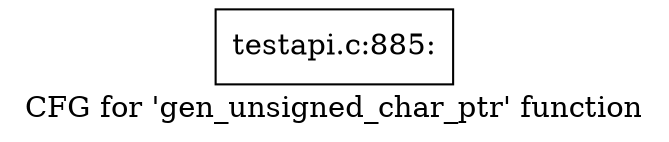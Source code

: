 digraph "CFG for 'gen_unsigned_char_ptr' function" {
	label="CFG for 'gen_unsigned_char_ptr' function";

	Node0x38163c0 [shape=record,label="{testapi.c:885:}"];
}
